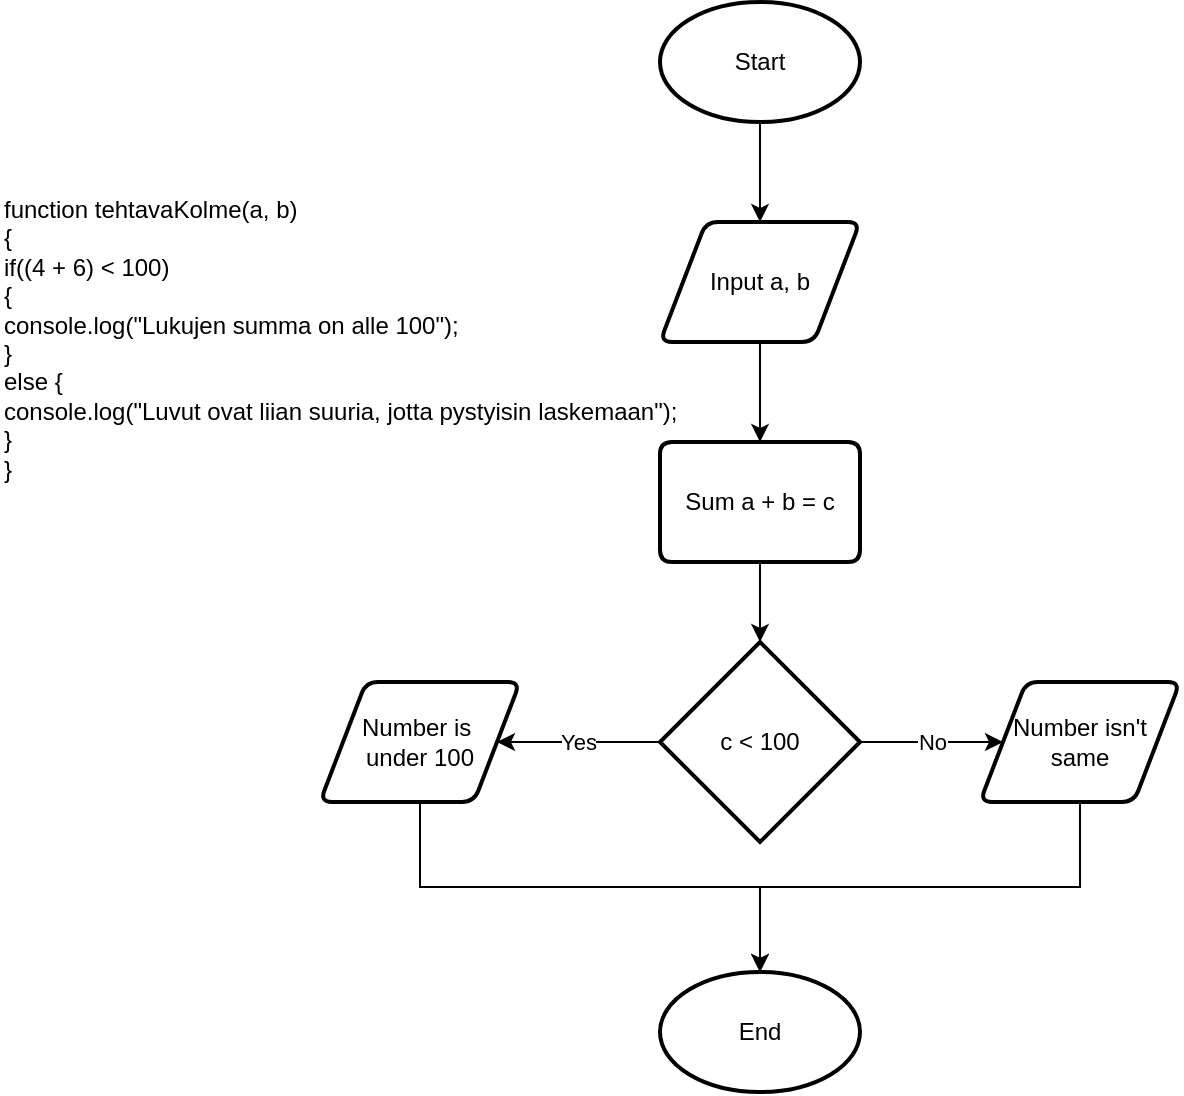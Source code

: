 <mxfile version="14.6.13" type="device"><diagram id="SAfbgaXtaunTkwD6d0eQ" name="Sivu-1"><mxGraphModel dx="1024" dy="592" grid="1" gridSize="10" guides="1" tooltips="1" connect="1" arrows="1" fold="1" page="1" pageScale="1" pageWidth="827" pageHeight="1169" math="0" shadow="0"><root><mxCell id="0"/><mxCell id="1" parent="0"/><mxCell id="KdUO9184HTamDpvMrlig-18" style="edgeStyle=orthogonalEdgeStyle;rounded=0;orthogonalLoop=1;jettySize=auto;html=1;exitX=0.5;exitY=1;exitDx=0;exitDy=0;exitPerimeter=0;entryX=0.5;entryY=0;entryDx=0;entryDy=0;" edge="1" parent="1" source="KdUO9184HTamDpvMrlig-1" target="KdUO9184HTamDpvMrlig-2"><mxGeometry relative="1" as="geometry"/></mxCell><mxCell id="KdUO9184HTamDpvMrlig-1" value="Start" style="strokeWidth=2;html=1;shape=mxgraph.flowchart.start_1;whiteSpace=wrap;" vertex="1" parent="1"><mxGeometry x="350" y="40" width="100" height="60" as="geometry"/></mxCell><mxCell id="KdUO9184HTamDpvMrlig-17" style="edgeStyle=orthogonalEdgeStyle;rounded=0;orthogonalLoop=1;jettySize=auto;html=1;exitX=0.5;exitY=1;exitDx=0;exitDy=0;entryX=0.5;entryY=0;entryDx=0;entryDy=0;" edge="1" parent="1" source="KdUO9184HTamDpvMrlig-2" target="KdUO9184HTamDpvMrlig-3"><mxGeometry relative="1" as="geometry"/></mxCell><mxCell id="KdUO9184HTamDpvMrlig-2" value="Input a, b" style="shape=parallelogram;html=1;strokeWidth=2;perimeter=parallelogramPerimeter;whiteSpace=wrap;rounded=1;arcSize=12;size=0.23;" vertex="1" parent="1"><mxGeometry x="350" y="150" width="100" height="60" as="geometry"/></mxCell><mxCell id="KdUO9184HTamDpvMrlig-20" style="edgeStyle=orthogonalEdgeStyle;rounded=0;orthogonalLoop=1;jettySize=auto;html=1;exitX=0.5;exitY=1;exitDx=0;exitDy=0;entryX=0.5;entryY=0;entryDx=0;entryDy=0;entryPerimeter=0;" edge="1" parent="1" source="KdUO9184HTamDpvMrlig-3" target="KdUO9184HTamDpvMrlig-9"><mxGeometry relative="1" as="geometry"/></mxCell><mxCell id="KdUO9184HTamDpvMrlig-3" value="Sum a + b = c" style="shape=parallelogram;html=1;strokeWidth=2;perimeter=parallelogramPerimeter;whiteSpace=wrap;rounded=1;arcSize=12;size=0;" vertex="1" parent="1"><mxGeometry x="350" y="260" width="100" height="60" as="geometry"/></mxCell><mxCell id="KdUO9184HTamDpvMrlig-7" value="End" style="strokeWidth=2;html=1;shape=mxgraph.flowchart.start_1;whiteSpace=wrap;" vertex="1" parent="1"><mxGeometry x="350" y="525" width="100" height="60" as="geometry"/></mxCell><mxCell id="KdUO9184HTamDpvMrlig-12" value="Yes" style="edgeStyle=orthogonalEdgeStyle;rounded=0;orthogonalLoop=1;jettySize=auto;html=1;exitX=0;exitY=0.5;exitDx=0;exitDy=0;exitPerimeter=0;entryX=1;entryY=0.5;entryDx=0;entryDy=0;" edge="1" parent="1" source="KdUO9184HTamDpvMrlig-9" target="KdUO9184HTamDpvMrlig-10"><mxGeometry relative="1" as="geometry"/></mxCell><mxCell id="KdUO9184HTamDpvMrlig-13" value="No" style="edgeStyle=orthogonalEdgeStyle;rounded=0;orthogonalLoop=1;jettySize=auto;html=1;exitX=1;exitY=0.5;exitDx=0;exitDy=0;exitPerimeter=0;entryX=0;entryY=0.5;entryDx=0;entryDy=0;" edge="1" parent="1" source="KdUO9184HTamDpvMrlig-9" target="KdUO9184HTamDpvMrlig-11"><mxGeometry relative="1" as="geometry"/></mxCell><mxCell id="KdUO9184HTamDpvMrlig-9" value="c &amp;lt; 100" style="strokeWidth=2;html=1;shape=mxgraph.flowchart.decision;whiteSpace=wrap;" vertex="1" parent="1"><mxGeometry x="350" y="360" width="100" height="100" as="geometry"/></mxCell><mxCell id="KdUO9184HTamDpvMrlig-16" style="edgeStyle=orthogonalEdgeStyle;rounded=0;orthogonalLoop=1;jettySize=auto;html=1;exitX=0.5;exitY=1;exitDx=0;exitDy=0;entryX=0.5;entryY=0;entryDx=0;entryDy=0;entryPerimeter=0;" edge="1" parent="1" source="KdUO9184HTamDpvMrlig-10" target="KdUO9184HTamDpvMrlig-7"><mxGeometry relative="1" as="geometry"/></mxCell><mxCell id="KdUO9184HTamDpvMrlig-10" value="Number is&amp;nbsp;&lt;br&gt;under 100" style="shape=parallelogram;html=1;strokeWidth=2;perimeter=parallelogramPerimeter;whiteSpace=wrap;rounded=1;arcSize=12;size=0.23;" vertex="1" parent="1"><mxGeometry x="180" y="380" width="100" height="60" as="geometry"/></mxCell><mxCell id="KdUO9184HTamDpvMrlig-14" style="edgeStyle=orthogonalEdgeStyle;rounded=0;orthogonalLoop=1;jettySize=auto;html=1;exitX=0.5;exitY=1;exitDx=0;exitDy=0;entryX=0.5;entryY=0;entryDx=0;entryDy=0;entryPerimeter=0;" edge="1" parent="1" source="KdUO9184HTamDpvMrlig-11" target="KdUO9184HTamDpvMrlig-7"><mxGeometry relative="1" as="geometry"/></mxCell><mxCell id="KdUO9184HTamDpvMrlig-11" value="Number isn't&lt;br&gt;same" style="shape=parallelogram;html=1;strokeWidth=2;perimeter=parallelogramPerimeter;whiteSpace=wrap;rounded=1;arcSize=12;size=0.23;" vertex="1" parent="1"><mxGeometry x="510" y="380" width="100" height="60" as="geometry"/></mxCell><mxCell id="KdUO9184HTamDpvMrlig-21" value="function tehtavaKolme(a, b)&#13;&#10;{&#13;&#10;  if((4 + 6) &lt; 100)&#13;&#10;{&#13;&#10;    console.log(&quot;Lukujen summa on alle 100&quot;);&#13;&#10;  }&#13;&#10;    else {&#13;&#10;    console.log(&quot;Luvut ovat liian suuria, jotta pystyisin laskemaan&quot;);&#13;&#10;    }&#13;&#10;  }" style="text;whiteSpace=wrap;html=1;" vertex="1" parent="1"><mxGeometry x="20" y="130" width="360" height="150" as="geometry"/></mxCell></root></mxGraphModel></diagram></mxfile>